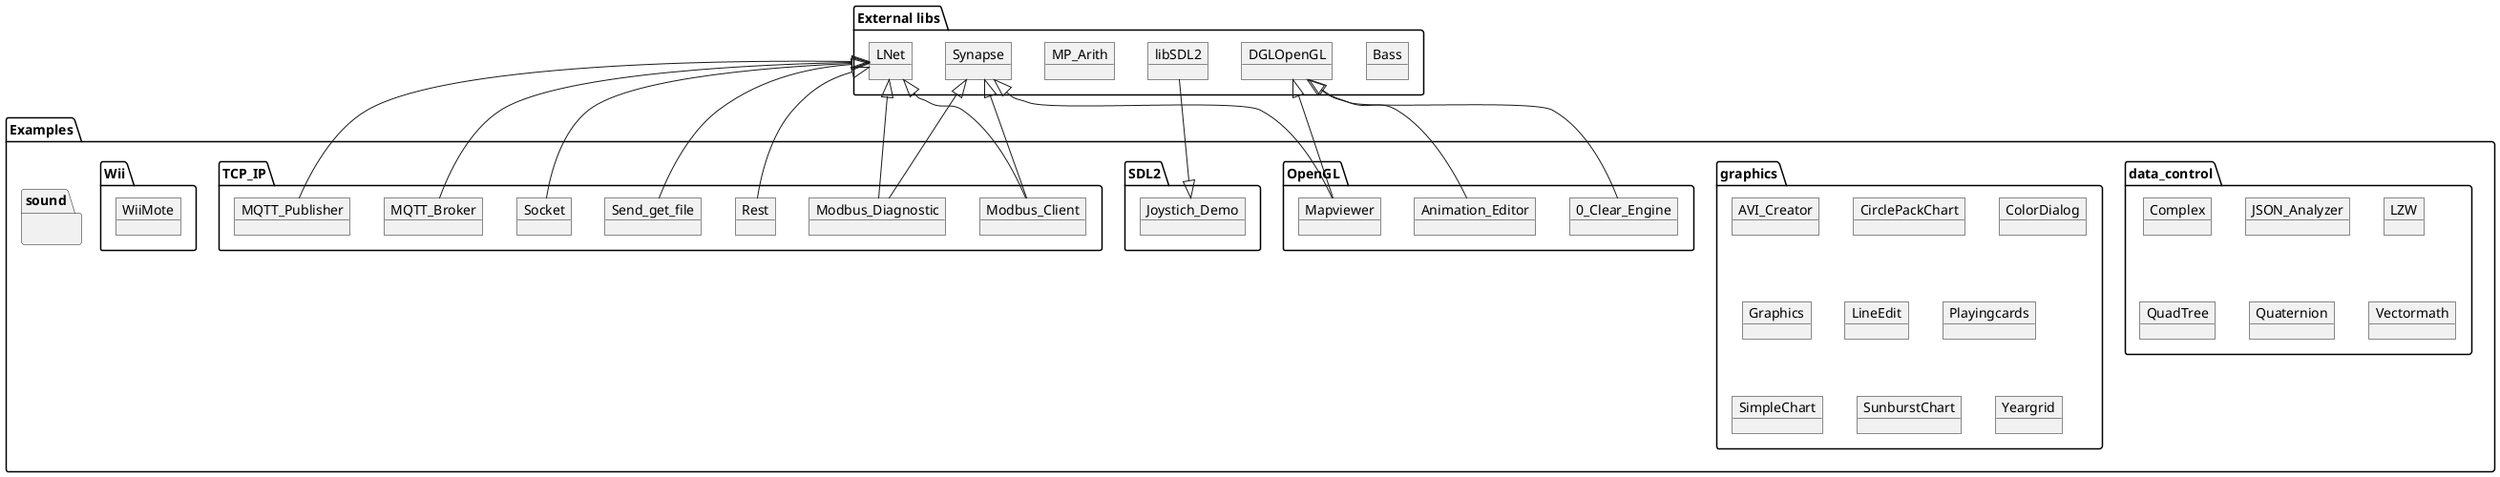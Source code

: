 'Convert to Image using: https://plantuml.com/de/
@startuml

package "Examples" {
  package "data_control" {
    object Complex
    object JSON_Analyzer
    object LZW
    object QuadTree
    object Quaternion
    object Vectormath
  }
  package "graphics" {
   object AVI_Creator
   object CirclePackChart
   object ColorDialog
   object Graphics
   object LineEdit
   object Playingcards
   object SimpleChart
   object SunburstChart
   object Yeargrid
  }
  package "OpenGL" {
   object 0_Clear_Engine
   object Animation_Editor
   object Mapviewer
  }
  package "SDL2" {
   object Joystich_Demo
  }
  package "sound" {
   
  }
  package "TCP_IP" {
   object Modbus_Client
   object Modbus_Diagnostic
   object MQTT_Broker
   object MQTT_Publisher
   object Rest
   object Send_get_file
   object Socket
  }
  package "Wii" {
    object WiiMote
  }
}

package "External libs" 
{
  object Bass
  object DGLOpenGL
  object LNet 
  object MP_Arith
  object libSDL2
  object Synapse

  DGLOpenGL <|-- 0_Clear_Engine
  DGLOpenGL <|-- Animation_Editor 
  DGLOpenGL <|-- Mapviewer 
  Synapse <|-- Mapviewer 

  Joystich_Demo <|-- libSDL2

  LNet <|-- MQTT_Broker
  LNet <|-- MQTT_Publisher
  LNet <|-- Modbus_Client
  Synapse <|-- Modbus_Client
  LNet <|-- Modbus_Diagnostic
  Synapse <|-- Modbus_Diagnostic
  LNet <|-- Send_get_file
  LNet <|-- Socket
  LNet <|-- Rest

}

@enduml
